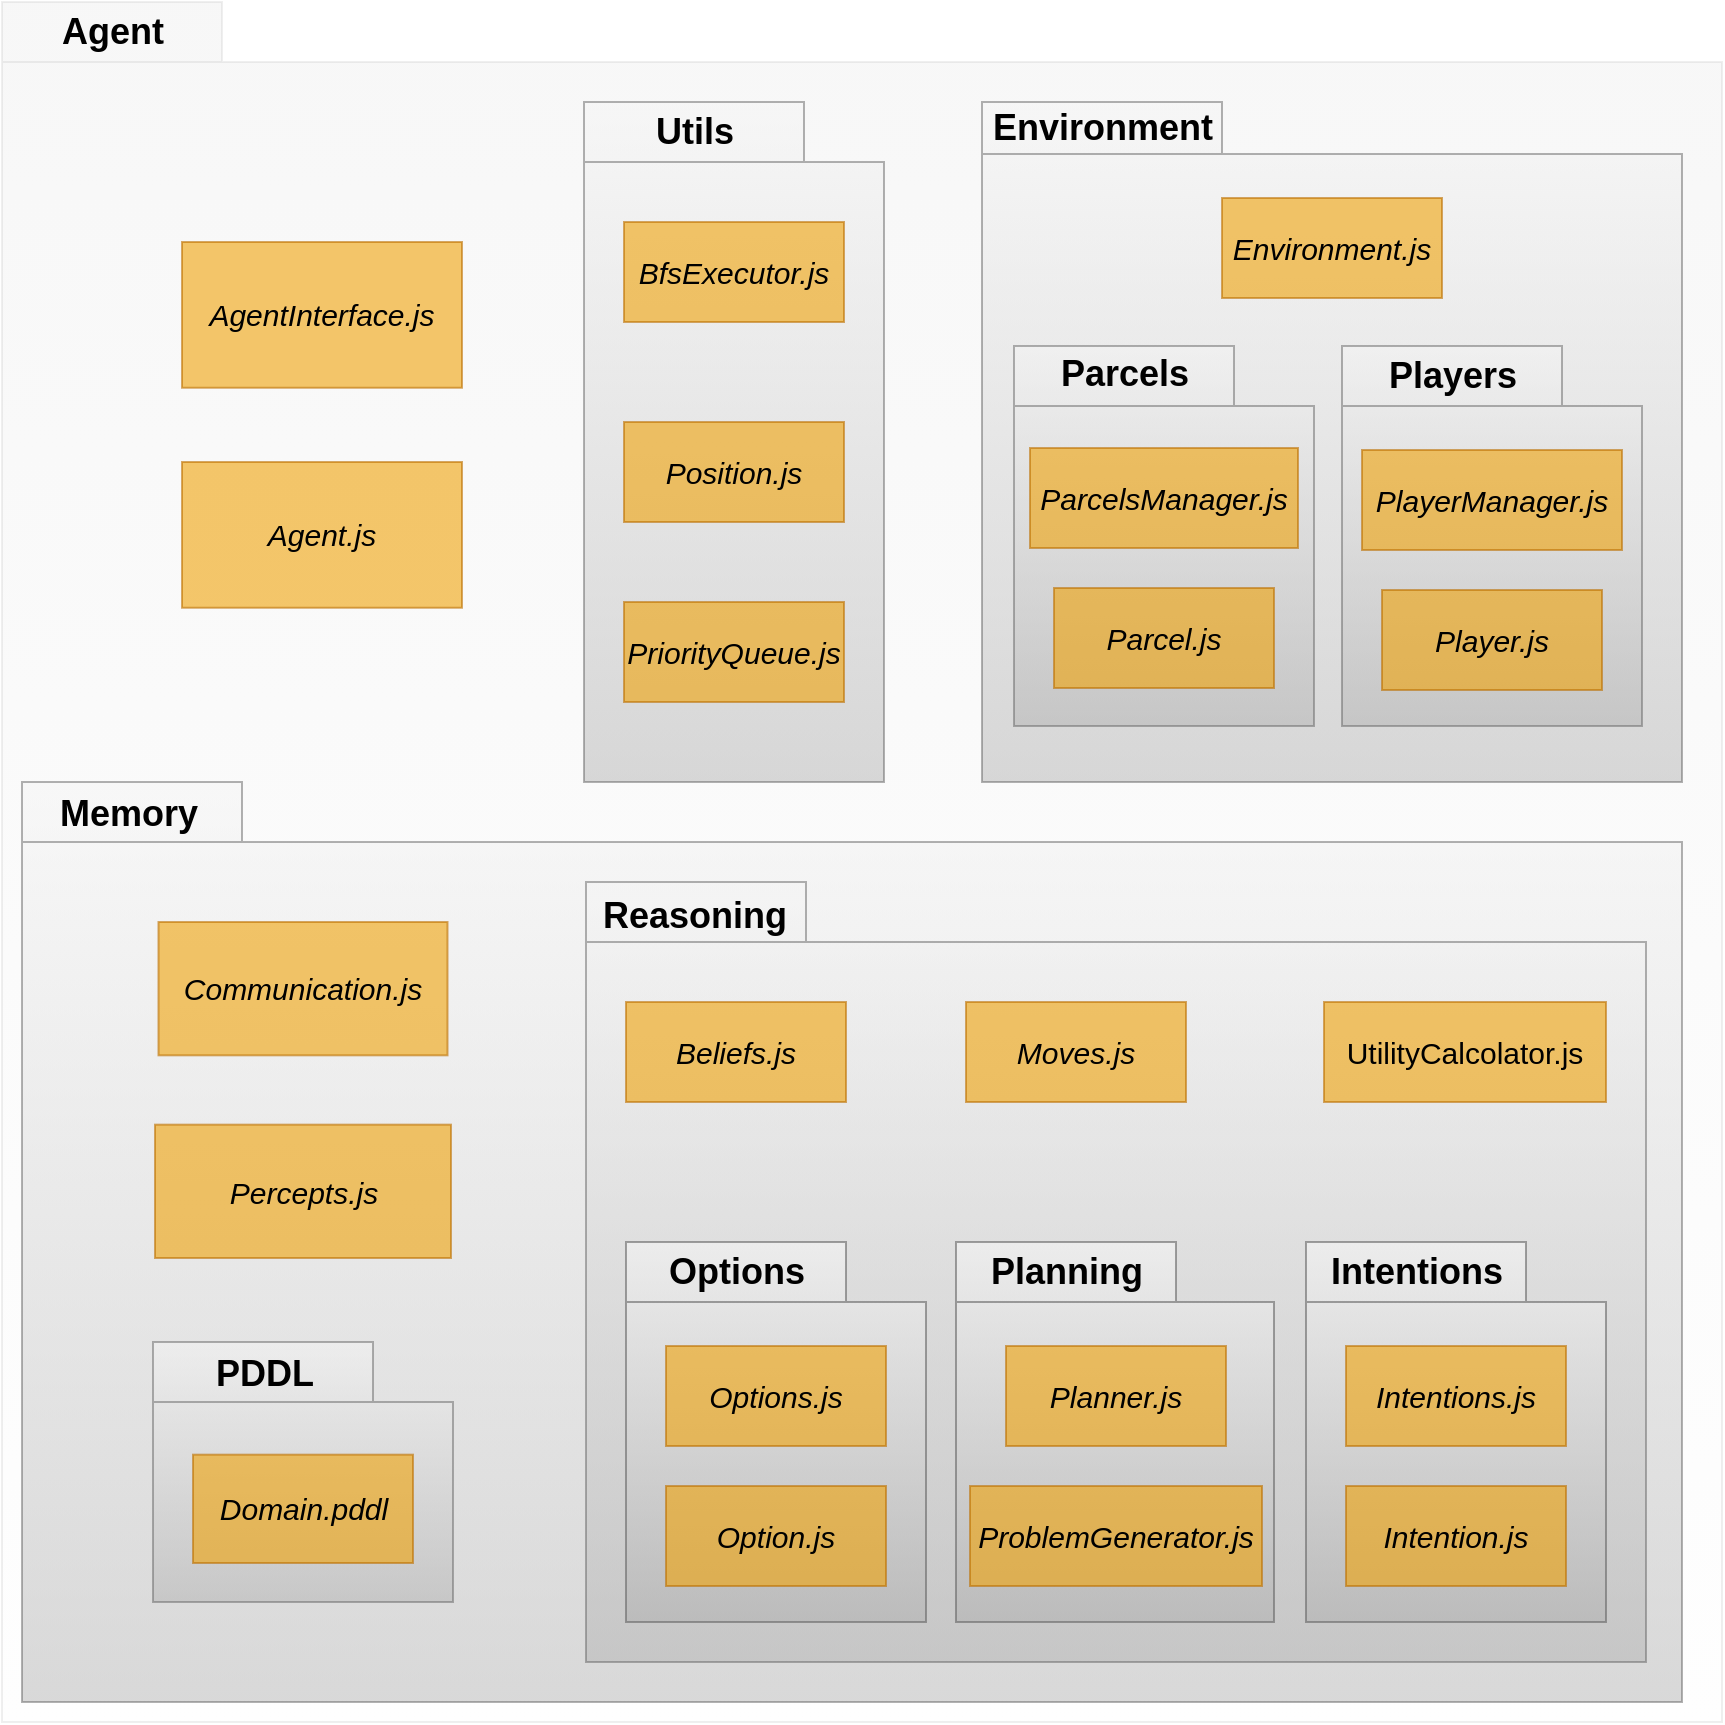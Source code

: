 <mxfile version="22.1.21" type="device">
  <diagram name="Page-1" id="9OJnGBtglAZtIrliN8yp">
    <mxGraphModel dx="4274" dy="1045" grid="1" gridSize="10" guides="1" tooltips="1" connect="1" arrows="1" fold="1" page="1" pageScale="1" pageWidth="827" pageHeight="1169" math="0" shadow="0">
      <root>
        <mxCell id="0" />
        <mxCell id="1" parent="0" />
        <mxCell id="e_iyELN49HK_Dxw9cYSR-1" value="" style="shape=folder;fontStyle=1;spacingTop=10;tabWidth=110;tabHeight=30;tabPosition=left;html=1;whiteSpace=wrap;fillColor=#f5f5f5;strokeColor=#666666;gradientDirection=north;opacity=10;gradientColor=#b3b3b3;" vertex="1" parent="1">
          <mxGeometry x="-1850" y="1100" width="860" height="860" as="geometry" />
        </mxCell>
        <mxCell id="e_iyELN49HK_Dxw9cYSR-32" value="&lt;font style=&quot;font-size: 18px;&quot;&gt;Agent&lt;/font&gt;" style="text;align=center;fontStyle=1;verticalAlign=middle;spacingLeft=3;spacingRight=3;strokeColor=none;rotatable=0;points=[[0,0.5],[1,0.5]];portConstraint=eastwest;html=1;" vertex="1" parent="1">
          <mxGeometry x="-1850" y="1100" width="110" height="30" as="geometry" />
        </mxCell>
        <mxCell id="e_iyELN49HK_Dxw9cYSR-33" value="&lt;font style=&quot;font-size: 15px;&quot;&gt;&lt;i&gt;Agent.js&lt;/i&gt;&lt;/font&gt;" style="html=1;whiteSpace=wrap;fillColor=#f0a30a;strokeColor=#BD7000;opacity=60;fontColor=#000000;" vertex="1" parent="1">
          <mxGeometry x="-1760" y="1330" width="140" height="72.88" as="geometry" />
        </mxCell>
        <mxCell id="e_iyELN49HK_Dxw9cYSR-34" value="&lt;font style=&quot;font-size: 15px;&quot;&gt;&lt;i&gt;AgentInterface.js&lt;/i&gt;&lt;/font&gt;" style="html=1;whiteSpace=wrap;fillColor=#f0a30a;strokeColor=#BD7000;opacity=60;fontColor=#000000;" vertex="1" parent="1">
          <mxGeometry x="-1760" y="1220" width="140" height="72.88" as="geometry" />
        </mxCell>
        <mxCell id="e_iyELN49HK_Dxw9cYSR-36" value="" style="shape=folder;fontStyle=1;spacingTop=10;tabWidth=120;tabHeight=26;tabPosition=left;html=1;whiteSpace=wrap;fillColor=#f5f5f5;strokeColor=#666666;gradientColor=#b3b3b3;opacity=50;" vertex="1" parent="1">
          <mxGeometry x="-1360" y="1150" width="350" height="340" as="geometry" />
        </mxCell>
        <mxCell id="e_iyELN49HK_Dxw9cYSR-37" value="&lt;font style=&quot;font-size: 15px;&quot;&gt;&lt;i&gt;Environment.js&lt;/i&gt;&lt;/font&gt;" style="html=1;whiteSpace=wrap;fillColor=#f0a30a;strokeColor=#BD7000;opacity=60;fontColor=#000000;" vertex="1" parent="1">
          <mxGeometry x="-1240" y="1198" width="110" height="50" as="geometry" />
        </mxCell>
        <mxCell id="e_iyELN49HK_Dxw9cYSR-38" value="&lt;font style=&quot;font-size: 18px;&quot;&gt;Environment&lt;/font&gt;" style="text;align=center;fontStyle=1;verticalAlign=middle;spacingLeft=3;spacingRight=3;strokeColor=none;rotatable=0;points=[[0,0.5],[1,0.5]];portConstraint=eastwest;html=1;" vertex="1" parent="1">
          <mxGeometry x="-1371" y="1153" width="142" height="20" as="geometry" />
        </mxCell>
        <mxCell id="e_iyELN49HK_Dxw9cYSR-50" value="" style="shape=folder;fontStyle=1;spacingTop=10;tabWidth=110;tabHeight=30;tabPosition=left;html=1;whiteSpace=wrap;fillColor=#f5f5f5;strokeColor=#666666;gradientColor=#b3b3b3;opacity=50;" vertex="1" parent="1">
          <mxGeometry x="-1559" y="1150" width="150" height="340" as="geometry" />
        </mxCell>
        <mxCell id="e_iyELN49HK_Dxw9cYSR-51" value="&lt;font style=&quot;font-size: 18px;&quot;&gt;Utils&lt;/font&gt;" style="text;align=center;fontStyle=1;verticalAlign=middle;spacingLeft=3;spacingRight=3;strokeColor=none;rotatable=0;points=[[0,0.5],[1,0.5]];portConstraint=eastwest;html=1;" vertex="1" parent="1">
          <mxGeometry x="-1559" y="1152" width="110" height="26" as="geometry" />
        </mxCell>
        <mxCell id="e_iyELN49HK_Dxw9cYSR-52" value="&lt;font style=&quot;font-size: 15px;&quot;&gt;&lt;i&gt;Position.js&lt;/i&gt;&lt;/font&gt;" style="html=1;whiteSpace=wrap;fillColor=#f0a30a;strokeColor=#BD7000;opacity=60;fontColor=#000000;" vertex="1" parent="1">
          <mxGeometry x="-1539" y="1310" width="110" height="50" as="geometry" />
        </mxCell>
        <mxCell id="e_iyELN49HK_Dxw9cYSR-53" value="&lt;font style=&quot;font-size: 15px;&quot;&gt;&lt;i&gt;BfsExecutor.js&lt;/i&gt;&lt;/font&gt;" style="html=1;whiteSpace=wrap;fillColor=#f0a30a;strokeColor=#BD7000;opacity=60;fontColor=#000000;" vertex="1" parent="1">
          <mxGeometry x="-1539" y="1210" width="110" height="50" as="geometry" />
        </mxCell>
        <mxCell id="e_iyELN49HK_Dxw9cYSR-54" value="&lt;font style=&quot;font-size: 15px;&quot;&gt;&lt;i&gt;PriorityQueue.js&lt;/i&gt;&lt;/font&gt;" style="html=1;whiteSpace=wrap;fillColor=#f0a30a;strokeColor=#BD7000;opacity=60;fontColor=#000000;" vertex="1" parent="1">
          <mxGeometry x="-1539" y="1400" width="110" height="50" as="geometry" />
        </mxCell>
        <mxCell id="e_iyELN49HK_Dxw9cYSR-40" value="" style="shape=folder;fontStyle=1;spacingTop=10;tabWidth=110;tabHeight=30;tabPosition=left;html=1;whiteSpace=wrap;fillColor=#f5f5f5;strokeColor=#666666;gradientColor=#b3b3b3;opacity=50;" vertex="1" parent="1">
          <mxGeometry x="-1344" y="1272" width="150" height="190" as="geometry" />
        </mxCell>
        <mxCell id="e_iyELN49HK_Dxw9cYSR-41" value="&lt;font style=&quot;font-size: 15px;&quot;&gt;&lt;i&gt;Parcel.js&lt;/i&gt;&lt;/font&gt;" style="html=1;whiteSpace=wrap;fillColor=#f0a30a;strokeColor=#BD7000;opacity=60;fontColor=#000000;" vertex="1" parent="1">
          <mxGeometry x="-1324" y="1393" width="110" height="50" as="geometry" />
        </mxCell>
        <mxCell id="e_iyELN49HK_Dxw9cYSR-42" value="&lt;font style=&quot;font-size: 15px;&quot;&gt;&lt;i&gt;ParcelsManager.js&lt;/i&gt;&lt;/font&gt;" style="html=1;whiteSpace=wrap;fillColor=#f0a30a;strokeColor=#BD7000;opacity=60;fontColor=#000000;" vertex="1" parent="1">
          <mxGeometry x="-1336" y="1323" width="134" height="50" as="geometry" />
        </mxCell>
        <mxCell id="e_iyELN49HK_Dxw9cYSR-43" value="&lt;font style=&quot;font-size: 18px;&quot;&gt;Parcels&lt;/font&gt;" style="text;align=center;fontStyle=1;verticalAlign=middle;spacingLeft=3;spacingRight=3;strokeColor=none;rotatable=0;points=[[0,0.5],[1,0.5]];portConstraint=eastwest;html=1;" vertex="1" parent="1">
          <mxGeometry x="-1344" y="1273" width="110" height="26" as="geometry" />
        </mxCell>
        <mxCell id="e_iyELN49HK_Dxw9cYSR-45" value="" style="shape=folder;fontStyle=1;spacingTop=10;tabWidth=110;tabHeight=30;tabPosition=left;html=1;whiteSpace=wrap;fillColor=#f5f5f5;strokeColor=#666666;gradientColor=#b3b3b3;opacity=50;" vertex="1" parent="1">
          <mxGeometry x="-1180" y="1272" width="150" height="190" as="geometry" />
        </mxCell>
        <mxCell id="e_iyELN49HK_Dxw9cYSR-46" value="&lt;font style=&quot;font-size: 15px;&quot;&gt;&lt;i&gt;Player.js&lt;/i&gt;&lt;/font&gt;" style="html=1;whiteSpace=wrap;fillColor=#f0a30a;strokeColor=#BD7000;opacity=60;fontColor=#000000;" vertex="1" parent="1">
          <mxGeometry x="-1160" y="1394" width="110" height="50" as="geometry" />
        </mxCell>
        <mxCell id="e_iyELN49HK_Dxw9cYSR-47" value="&lt;font style=&quot;font-size: 15px;&quot;&gt;&lt;i&gt;PlayerManager.js&lt;/i&gt;&lt;/font&gt;" style="html=1;whiteSpace=wrap;fillColor=#f0a30a;strokeColor=#BD7000;opacity=60;fontColor=#000000;" vertex="1" parent="1">
          <mxGeometry x="-1170" y="1324" width="130" height="50" as="geometry" />
        </mxCell>
        <mxCell id="e_iyELN49HK_Dxw9cYSR-48" value="&lt;font style=&quot;font-size: 18px;&quot;&gt;Players&lt;/font&gt;" style="text;align=center;fontStyle=1;verticalAlign=middle;spacingLeft=3;spacingRight=3;strokeColor=none;rotatable=0;points=[[0,0.5],[1,0.5]];portConstraint=eastwest;html=1;" vertex="1" parent="1">
          <mxGeometry x="-1180" y="1274" width="110" height="26" as="geometry" />
        </mxCell>
        <mxCell id="e_iyELN49HK_Dxw9cYSR-3" value="" style="shape=folder;fontStyle=1;spacingTop=10;tabWidth=110;tabHeight=30;tabPosition=left;html=1;whiteSpace=wrap;fillColor=#f5f5f5;strokeColor=#666666;gradientColor=#b3b3b3;opacity=50;" vertex="1" parent="1">
          <mxGeometry x="-1840" y="1490" width="830" height="460" as="geometry" />
        </mxCell>
        <mxCell id="e_iyELN49HK_Dxw9cYSR-25" value="&lt;font style=&quot;font-size: 18px;&quot;&gt;Memory&lt;/font&gt;" style="text;align=center;fontStyle=1;verticalAlign=middle;spacingLeft=3;spacingRight=3;strokeColor=none;rotatable=0;points=[[0,0.5],[1,0.5]];portConstraint=eastwest;html=1;" vertex="1" parent="1">
          <mxGeometry x="-1842" y="1492.67" width="110" height="27.33" as="geometry" />
        </mxCell>
        <mxCell id="e_iyELN49HK_Dxw9cYSR-26" value="&lt;font style=&quot;font-size: 15px;&quot;&gt;&lt;i&gt;Communication.js&lt;/i&gt;&lt;/font&gt;" style="html=1;whiteSpace=wrap;fillColor=#f0a30a;strokeColor=#BD7000;opacity=60;fontColor=#000000;" vertex="1" parent="1">
          <mxGeometry x="-1771.75" y="1560" width="144.5" height="66.67" as="geometry" />
        </mxCell>
        <mxCell id="e_iyELN49HK_Dxw9cYSR-27" value="&lt;font style=&quot;font-size: 15px;&quot;&gt;&lt;i&gt;Percepts.js&lt;/i&gt;&lt;/font&gt;" style="html=1;whiteSpace=wrap;fillColor=#f0a30a;strokeColor=#BD7000;opacity=60;fontColor=#000000;" vertex="1" parent="1">
          <mxGeometry x="-1773.5" y="1661.33" width="148" height="66.67" as="geometry" />
        </mxCell>
        <mxCell id="e_iyELN49HK_Dxw9cYSR-5" value="" style="shape=folder;fontStyle=1;spacingTop=10;tabWidth=110;tabHeight=30;tabPosition=left;html=1;whiteSpace=wrap;fillColor=#f5f5f5;strokeColor=#666666;gradientColor=#b3b3b3;opacity=50;" vertex="1" parent="1">
          <mxGeometry x="-1558" y="1540" width="530" height="390" as="geometry" />
        </mxCell>
        <mxCell id="e_iyELN49HK_Dxw9cYSR-21" value="&lt;font style=&quot;font-size: 18px;&quot;&gt;Reasoning&lt;/font&gt;" style="text;align=center;fontStyle=1;verticalAlign=middle;spacingLeft=3;spacingRight=3;strokeColor=none;rotatable=0;points=[[0,0.5],[1,0.5]];portConstraint=eastwest;html=1;" vertex="1" parent="1">
          <mxGeometry x="-1559" y="1543.37" width="110" height="26.63" as="geometry" />
        </mxCell>
        <mxCell id="e_iyELN49HK_Dxw9cYSR-22" value="&lt;font style=&quot;font-size: 15px;&quot;&gt;&lt;i&gt;Beliefs.js&lt;/i&gt;&lt;/font&gt;" style="html=1;whiteSpace=wrap;fillColor=#f0a30a;strokeColor=#BD7000;opacity=60;fontColor=#000000;" vertex="1" parent="1">
          <mxGeometry x="-1538" y="1600" width="110" height="50" as="geometry" />
        </mxCell>
        <mxCell id="e_iyELN49HK_Dxw9cYSR-23" value="&lt;font style=&quot;font-size: 15px;&quot;&gt;&lt;i&gt;Moves.js&lt;/i&gt;&lt;/font&gt;" style="html=1;whiteSpace=wrap;fillColor=#f0a30a;strokeColor=#BD7000;opacity=60;fontColor=#000000;" vertex="1" parent="1">
          <mxGeometry x="-1368" y="1600" width="110" height="50" as="geometry" />
        </mxCell>
        <mxCell id="e_iyELN49HK_Dxw9cYSR-24" value="&lt;font style=&quot;font-size: 15px;&quot;&gt;UtilityCalcolator.js&lt;/font&gt;" style="html=1;whiteSpace=wrap;fillColor=#f0a30a;strokeColor=#BD7000;opacity=60;fontColor=#000000;" vertex="1" parent="1">
          <mxGeometry x="-1189" y="1600" width="141" height="50" as="geometry" />
        </mxCell>
        <mxCell id="e_iyELN49HK_Dxw9cYSR-7" value="" style="shape=folder;fontStyle=1;spacingTop=10;tabWidth=110;tabHeight=30;tabPosition=left;html=1;whiteSpace=wrap;strokeColor=#666666;fillColor=#f5f5f5;gradientColor=#b3b3b3;opacity=60;" vertex="1" parent="1">
          <mxGeometry x="-1373" y="1720" width="159" height="190" as="geometry" />
        </mxCell>
        <mxCell id="e_iyELN49HK_Dxw9cYSR-8" value="&lt;font style=&quot;font-size: 15px;&quot;&gt;&lt;i&gt;ProblemGenerator.js&lt;/i&gt;&lt;/font&gt;" style="html=1;whiteSpace=wrap;fillColor=#f0a30a;strokeColor=#BD7000;opacity=60;fontColor=#000000;" vertex="1" parent="1">
          <mxGeometry x="-1366" y="1842" width="146" height="50" as="geometry" />
        </mxCell>
        <mxCell id="e_iyELN49HK_Dxw9cYSR-9" value="&lt;font style=&quot;font-size: 15px;&quot;&gt;&lt;i&gt;Planner.js&lt;/i&gt;&lt;/font&gt;" style="html=1;whiteSpace=wrap;fillColor=#f0a30a;strokeColor=#BD7000;opacity=60;fontColor=#000000;" vertex="1" parent="1">
          <mxGeometry x="-1348" y="1772" width="110" height="50" as="geometry" />
        </mxCell>
        <mxCell id="e_iyELN49HK_Dxw9cYSR-10" value="&lt;font style=&quot;font-size: 18px;&quot;&gt;Planning&lt;/font&gt;" style="text;align=center;fontStyle=1;verticalAlign=middle;spacingLeft=3;spacingRight=3;strokeColor=none;rotatable=0;points=[[0,0.5],[1,0.5]];portConstraint=eastwest;html=1;" vertex="1" parent="1">
          <mxGeometry x="-1373" y="1722" width="110" height="26" as="geometry" />
        </mxCell>
        <mxCell id="e_iyELN49HK_Dxw9cYSR-17" value="" style="shape=folder;fontStyle=1;spacingTop=10;tabWidth=110;tabHeight=30;tabPosition=left;html=1;whiteSpace=wrap;strokeColor=#666666;fillColor=#f5f5f5;gradientColor=#b3b3b3;opacity=60;" vertex="1" parent="1">
          <mxGeometry x="-1538" y="1720" width="150" height="190" as="geometry" />
        </mxCell>
        <mxCell id="e_iyELN49HK_Dxw9cYSR-18" value="&lt;font style=&quot;font-size: 15px;&quot;&gt;&lt;i&gt;Option.js&lt;/i&gt;&lt;/font&gt;" style="html=1;whiteSpace=wrap;fillColor=#f0a30a;strokeColor=#BD7000;opacity=60;fontColor=#000000;" vertex="1" parent="1">
          <mxGeometry x="-1518" y="1842" width="110" height="50" as="geometry" />
        </mxCell>
        <mxCell id="e_iyELN49HK_Dxw9cYSR-19" value="&lt;font style=&quot;font-size: 15px;&quot;&gt;&lt;i&gt;Options.js&lt;/i&gt;&lt;/font&gt;" style="html=1;whiteSpace=wrap;fillColor=#f0a30a;strokeColor=#BD7000;opacity=60;fontColor=#000000;" vertex="1" parent="1">
          <mxGeometry x="-1518" y="1772" width="110" height="50" as="geometry" />
        </mxCell>
        <mxCell id="e_iyELN49HK_Dxw9cYSR-20" value="&lt;font style=&quot;font-size: 18px;&quot;&gt;Options&lt;/font&gt;" style="text;align=center;fontStyle=1;verticalAlign=middle;spacingLeft=3;spacingRight=3;strokeColor=none;rotatable=0;points=[[0,0.5],[1,0.5]];portConstraint=eastwest;html=1;" vertex="1" parent="1">
          <mxGeometry x="-1538" y="1722" width="110" height="26" as="geometry" />
        </mxCell>
        <mxCell id="e_iyELN49HK_Dxw9cYSR-12" value="" style="shape=folder;fontStyle=1;spacingTop=10;tabWidth=110;tabHeight=30;tabPosition=left;html=1;whiteSpace=wrap;strokeColor=#666666;fillColor=#f5f5f5;gradientColor=#b3b3b3;opacity=60;" vertex="1" parent="1">
          <mxGeometry x="-1198" y="1720" width="150" height="190" as="geometry" />
        </mxCell>
        <mxCell id="e_iyELN49HK_Dxw9cYSR-13" value="&lt;font style=&quot;font-size: 15px;&quot;&gt;&lt;i&gt;Intention.js&lt;/i&gt;&lt;/font&gt;" style="html=1;whiteSpace=wrap;fillColor=#f0a30a;strokeColor=#BD7000;opacity=60;fontColor=#000000;" vertex="1" parent="1">
          <mxGeometry x="-1178" y="1842" width="110" height="50" as="geometry" />
        </mxCell>
        <mxCell id="e_iyELN49HK_Dxw9cYSR-14" value="&lt;font style=&quot;font-size: 15px;&quot;&gt;&lt;i&gt;Intentions.js&lt;/i&gt;&lt;/font&gt;" style="html=1;whiteSpace=wrap;fillColor=#f0a30a;strokeColor=#BD7000;opacity=60;fontColor=#000000;" vertex="1" parent="1">
          <mxGeometry x="-1178" y="1772" width="110" height="50" as="geometry" />
        </mxCell>
        <mxCell id="e_iyELN49HK_Dxw9cYSR-15" value="&lt;font style=&quot;font-size: 18px;&quot;&gt;Intentions&lt;/font&gt;" style="text;align=center;fontStyle=1;verticalAlign=middle;spacingLeft=3;spacingRight=3;strokeColor=none;rotatable=0;points=[[0,0.5],[1,0.5]];portConstraint=eastwest;html=1;" vertex="1" parent="1">
          <mxGeometry x="-1198" y="1722" width="110" height="26" as="geometry" />
        </mxCell>
        <mxCell id="e_iyELN49HK_Dxw9cYSR-29" value="" style="shape=folder;fontStyle=1;spacingTop=10;tabWidth=110;tabHeight=30;tabPosition=left;html=1;whiteSpace=wrap;fillColor=#f5f5f5;strokeColor=#666666;gradientColor=#b3b3b3;opacity=50;" vertex="1" parent="1">
          <mxGeometry x="-1774.5" y="1770" width="150" height="130" as="geometry" />
        </mxCell>
        <mxCell id="e_iyELN49HK_Dxw9cYSR-30" value="&lt;font style=&quot;font-size: 15px;&quot;&gt;&lt;i&gt;Domain.pddl&lt;/i&gt;&lt;/font&gt;" style="html=1;whiteSpace=wrap;fillColor=#f0a30a;strokeColor=#BD7000;opacity=60;fontColor=#000000;" vertex="1" parent="1">
          <mxGeometry x="-1754.5" y="1826.333" width="110" height="54.167" as="geometry" />
        </mxCell>
        <mxCell id="e_iyELN49HK_Dxw9cYSR-31" value="&lt;font style=&quot;font-size: 18px;&quot;&gt;PDDL&lt;/font&gt;" style="text;align=center;fontStyle=1;verticalAlign=middle;spacingLeft=3;spacingRight=3;strokeColor=none;rotatable=0;points=[[0,0.5],[1,0.5]];portConstraint=eastwest;html=1;" vertex="1" parent="1">
          <mxGeometry x="-1774.5" y="1772.167" width="110" height="28.167" as="geometry" />
        </mxCell>
      </root>
    </mxGraphModel>
  </diagram>
</mxfile>

